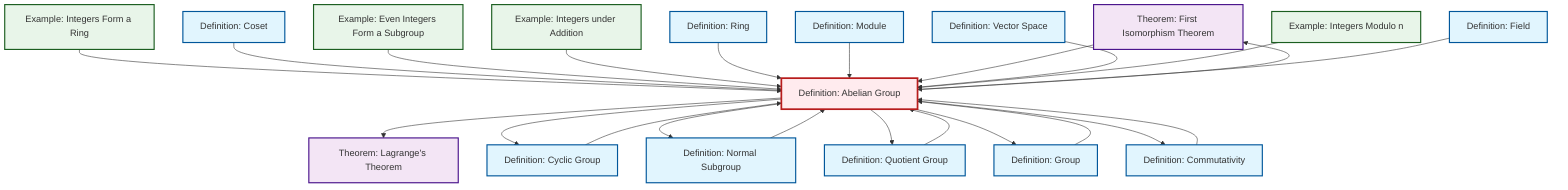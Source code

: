graph TD
    classDef definition fill:#e1f5fe,stroke:#01579b,stroke-width:2px
    classDef theorem fill:#f3e5f5,stroke:#4a148c,stroke-width:2px
    classDef axiom fill:#fff3e0,stroke:#e65100,stroke-width:2px
    classDef example fill:#e8f5e9,stroke:#1b5e20,stroke-width:2px
    classDef current fill:#ffebee,stroke:#b71c1c,stroke-width:3px
    thm-first-isomorphism["Theorem: First Isomorphism Theorem"]:::theorem
    ex-integers-addition["Example: Integers under Addition"]:::example
    def-vector-space["Definition: Vector Space"]:::definition
    def-field["Definition: Field"]:::definition
    def-group["Definition: Group"]:::definition
    def-cyclic-group["Definition: Cyclic Group"]:::definition
    def-ring["Definition: Ring"]:::definition
    thm-lagrange["Theorem: Lagrange's Theorem"]:::theorem
    def-commutativity["Definition: Commutativity"]:::definition
    def-abelian-group["Definition: Abelian Group"]:::definition
    ex-even-integers-subgroup["Example: Even Integers Form a Subgroup"]:::example
    def-module["Definition: Module"]:::definition
    ex-integers-ring["Example: Integers Form a Ring"]:::example
    ex-quotient-integers-mod-n["Example: Integers Modulo n"]:::example
    def-coset["Definition: Coset"]:::definition
    def-normal-subgroup["Definition: Normal Subgroup"]:::definition
    def-quotient-group["Definition: Quotient Group"]:::definition
    def-abelian-group --> thm-lagrange
    ex-integers-ring --> def-abelian-group
    def-commutativity --> def-abelian-group
    def-abelian-group --> def-cyclic-group
    def-normal-subgroup --> def-abelian-group
    def-abelian-group --> def-normal-subgroup
    def-abelian-group --> def-quotient-group
    def-coset --> def-abelian-group
    def-abelian-group --> thm-first-isomorphism
    def-abelian-group --> def-group
    def-group --> def-abelian-group
    def-abelian-group --> def-commutativity
    ex-even-integers-subgroup --> def-abelian-group
    ex-integers-addition --> def-abelian-group
    def-ring --> def-abelian-group
    def-module --> def-abelian-group
    thm-first-isomorphism --> def-abelian-group
    def-vector-space --> def-abelian-group
    def-cyclic-group --> def-abelian-group
    ex-quotient-integers-mod-n --> def-abelian-group
    def-field --> def-abelian-group
    def-quotient-group --> def-abelian-group
    class def-abelian-group current